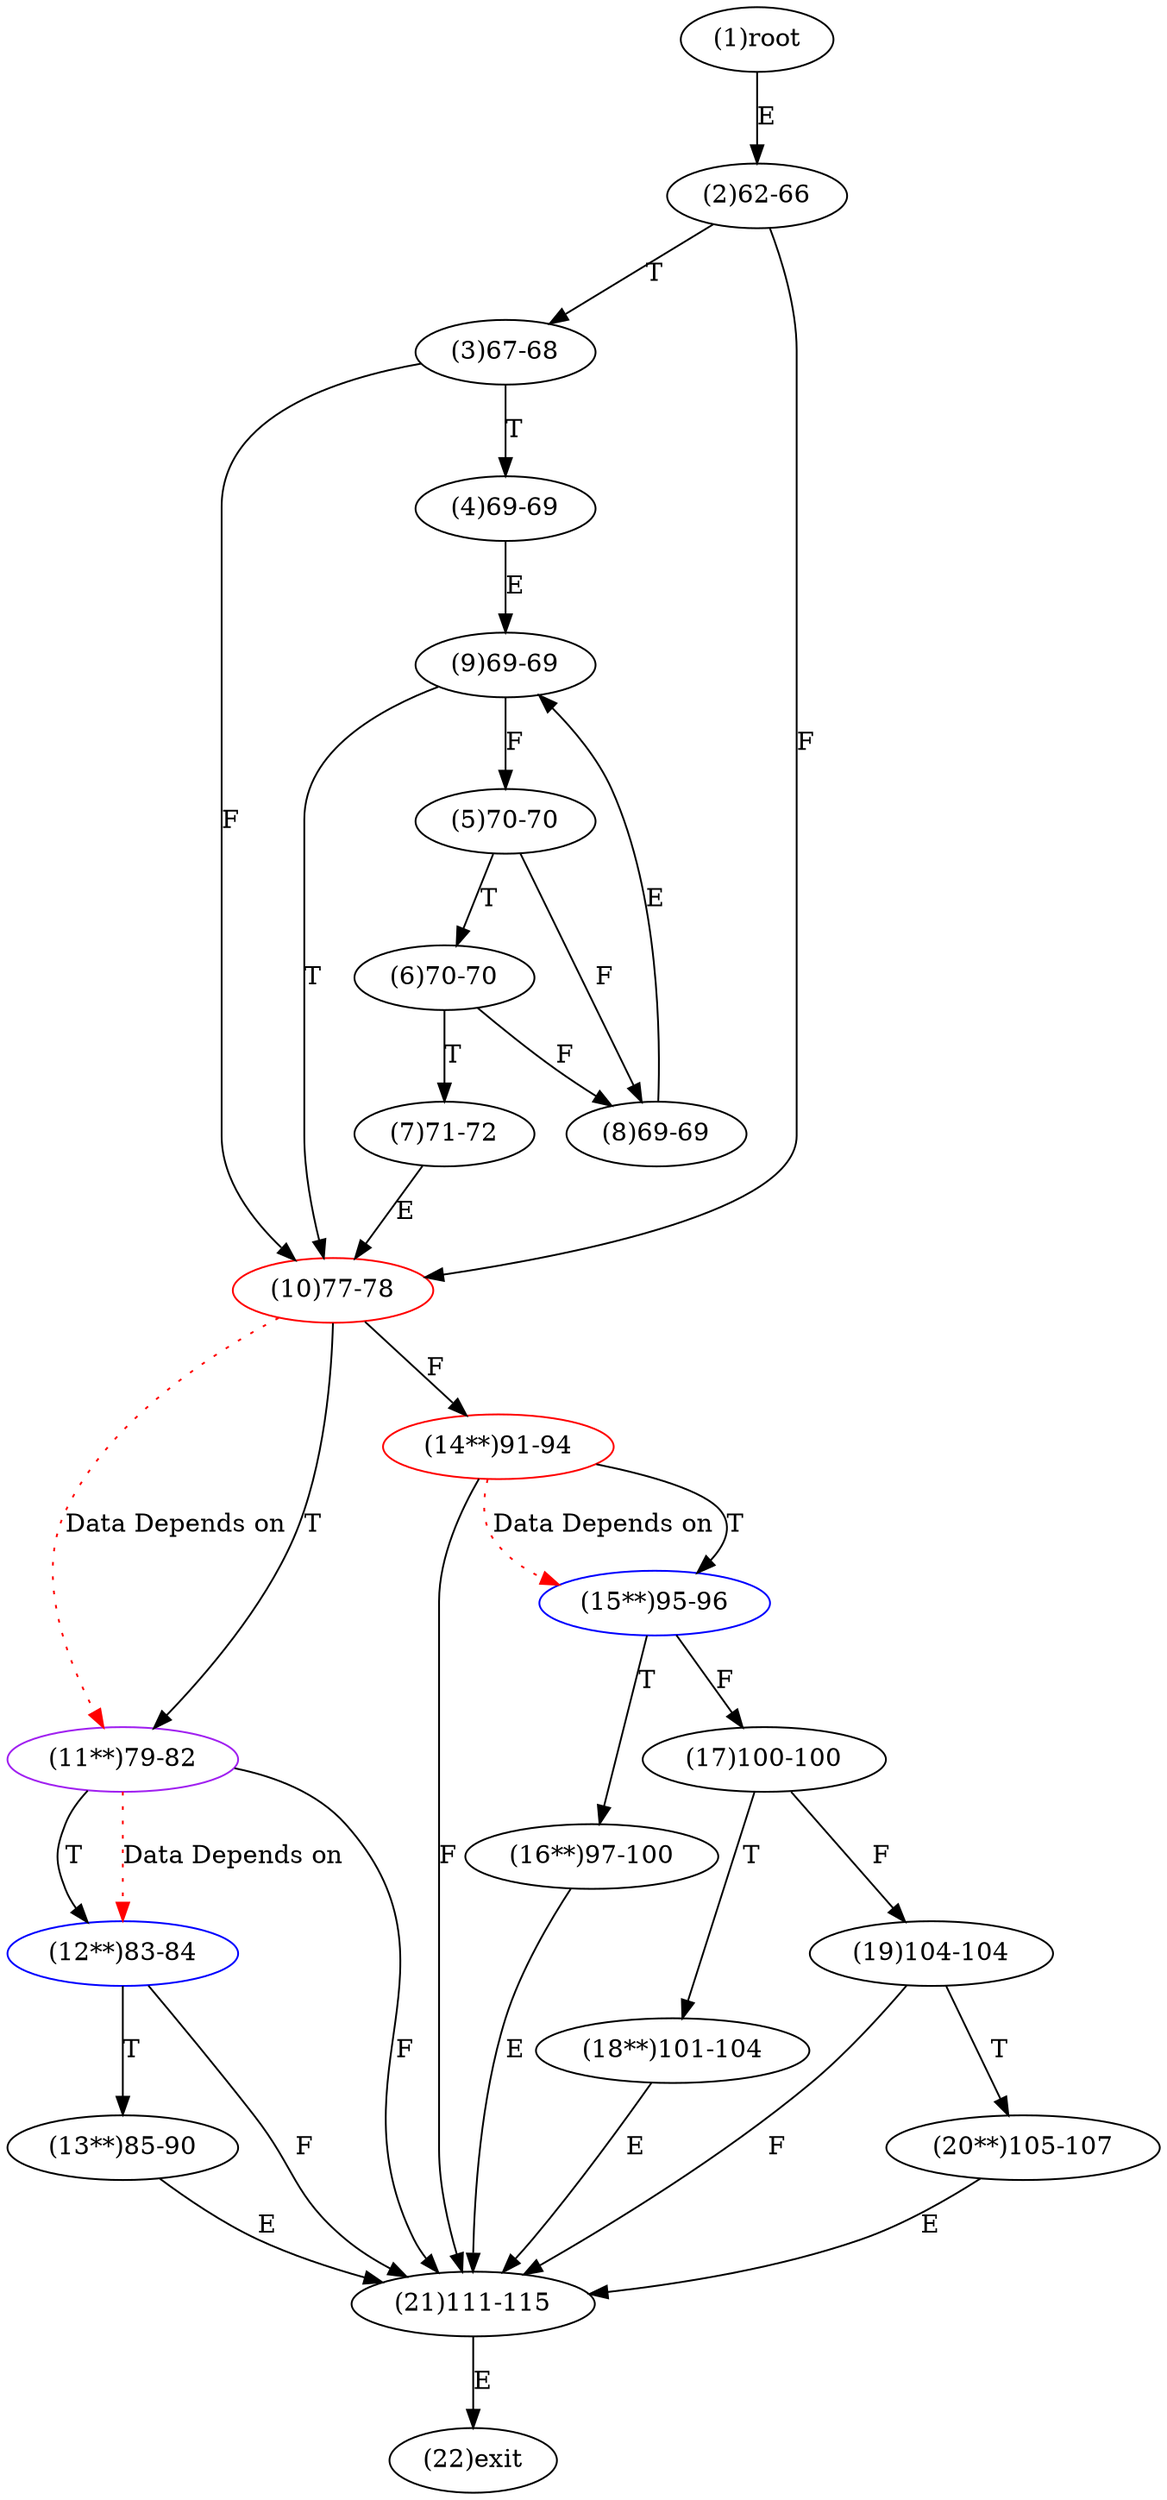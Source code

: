 digraph "" { 
1[ label="(1)root"];
2[ label="(2)62-66"];
3[ label="(3)67-68"];
4[ label="(4)69-69"];
5[ label="(5)70-70"];
6[ label="(6)70-70"];
7[ label="(7)71-72"];
8[ label="(8)69-69"];
9[ label="(9)69-69"];
10[ label="(10)77-78",color=red];
11[ label="(11**)79-82",color=purple];
12[ label="(12**)83-84",color=blue];
13[ label="(13**)85-90"];
14[ label="(14**)91-94",color=red];
15[ label="(15**)95-96",color=blue];
17[ label="(17)100-100"];
16[ label="(16**)97-100"];
19[ label="(19)104-104"];
18[ label="(18**)101-104"];
21[ label="(21)111-115"];
20[ label="(20**)105-107"];
22[ label="(22)exit"];
1->2[ label="E"];
2->10[ label="F"];
2->3[ label="T"];
3->10[ label="F"];
3->4[ label="T"];
4->9[ label="E"];
5->8[ label="F"];
5->6[ label="T"];
6->8[ label="F"];
6->7[ label="T"];
7->10[ label="E"];
8->9[ label="E"];
9->5[ label="F"];
9->10[ label="T"];
10->14[ label="F"];
10->11[ label="T"];
11->21[ label="F"];
11->12[ label="T"];
12->21[ label="F"];
12->13[ label="T"];
13->21[ label="E"];
14->21[ label="F"];
14->15[ label="T"];
15->17[ label="F"];
15->16[ label="T"];
16->21[ label="E"];
17->19[ label="F"];
17->18[ label="T"];
18->21[ label="E"];
19->21[ label="F"];
19->20[ label="T"];
20->21[ label="E"];
21->22[ label="E"];
10->11[ color="red" label="Data Depends on" style = dotted ];
11->12[ color="red" label="Data Depends on" style = dotted ];
14->15[ color="red" label="Data Depends on" style = dotted ];
}
